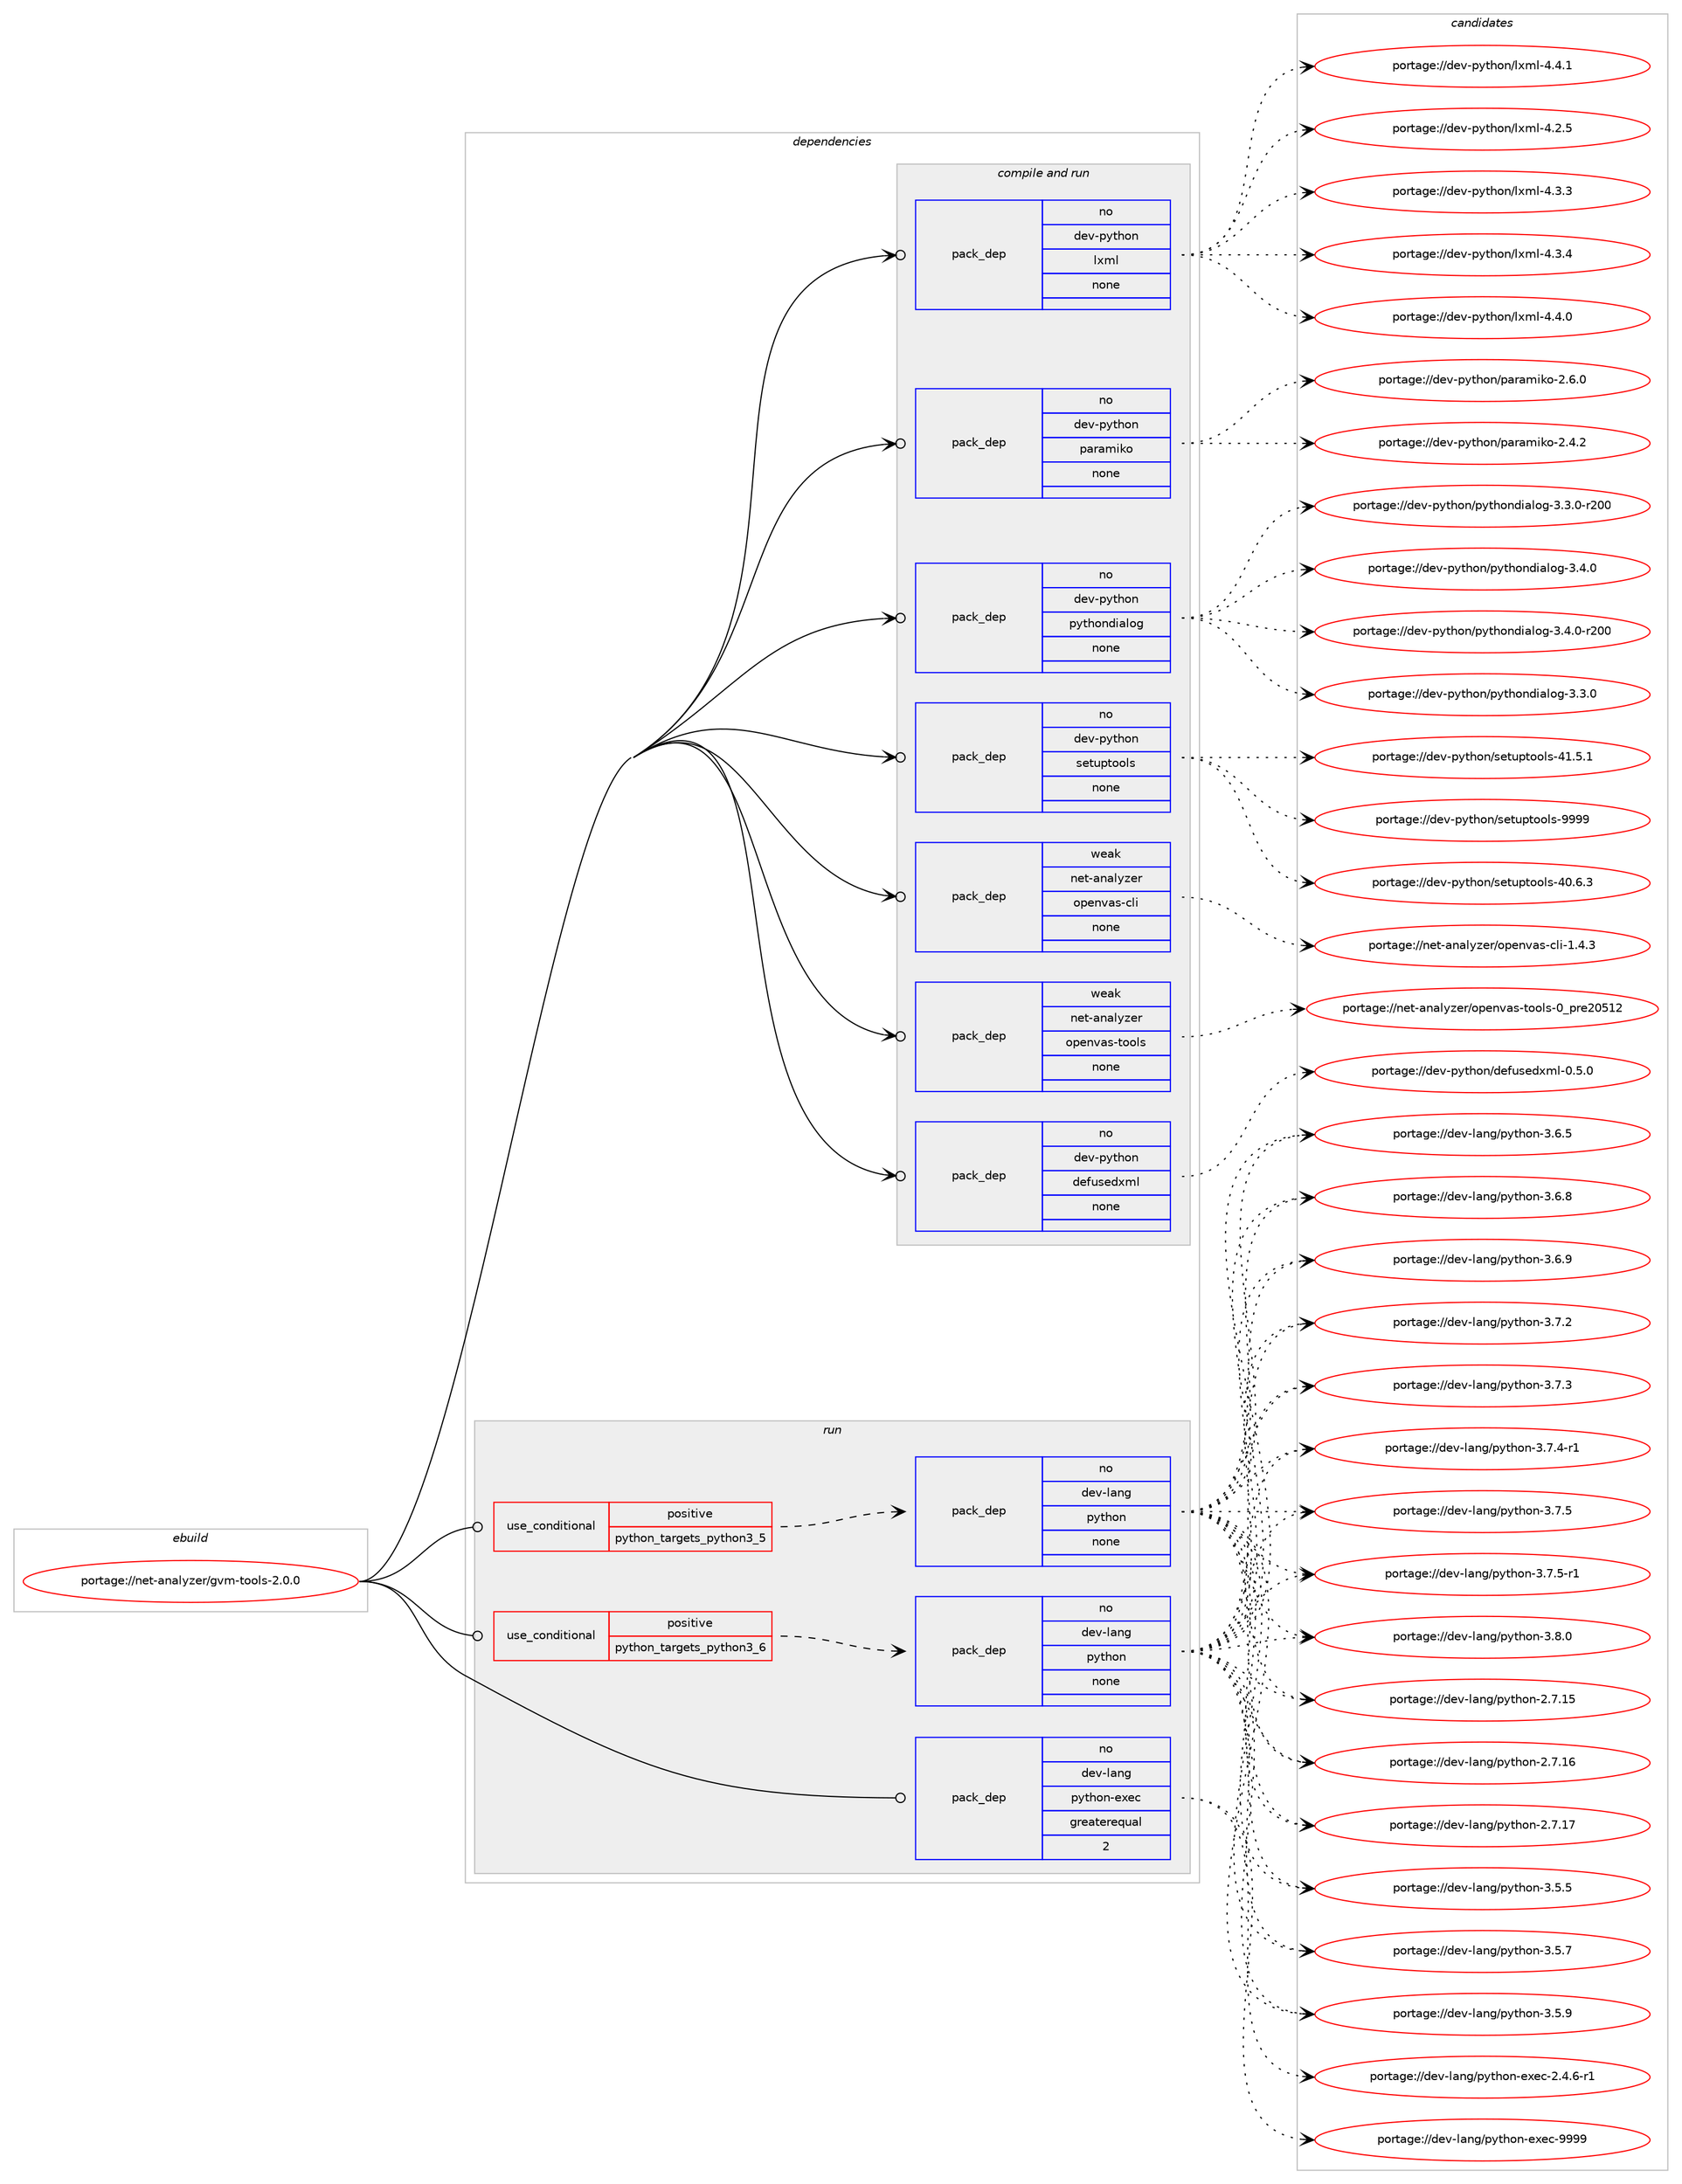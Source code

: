 digraph prolog {

# *************
# Graph options
# *************

newrank=true;
concentrate=true;
compound=true;
graph [rankdir=LR,fontname=Helvetica,fontsize=10,ranksep=1.5];#, ranksep=2.5, nodesep=0.2];
edge  [arrowhead=vee];
node  [fontname=Helvetica,fontsize=10];

# **********
# The ebuild
# **********

subgraph cluster_leftcol {
color=gray;
rank=same;
label=<<i>ebuild</i>>;
id [label="portage://net-analyzer/gvm-tools-2.0.0", color=red, width=4, href="../net-analyzer/gvm-tools-2.0.0.svg"];
}

# ****************
# The dependencies
# ****************

subgraph cluster_midcol {
color=gray;
label=<<i>dependencies</i>>;
subgraph cluster_compile {
fillcolor="#eeeeee";
style=filled;
label=<<i>compile</i>>;
}
subgraph cluster_compileandrun {
fillcolor="#eeeeee";
style=filled;
label=<<i>compile and run</i>>;
subgraph pack253481 {
dependency345269 [label=<<TABLE BORDER="0" CELLBORDER="1" CELLSPACING="0" CELLPADDING="4" WIDTH="220"><TR><TD ROWSPAN="6" CELLPADDING="30">pack_dep</TD></TR><TR><TD WIDTH="110">no</TD></TR><TR><TD>dev-python</TD></TR><TR><TD>defusedxml</TD></TR><TR><TD>none</TD></TR><TR><TD></TD></TR></TABLE>>, shape=none, color=blue];
}
id:e -> dependency345269:w [weight=20,style="solid",arrowhead="odotvee"];
subgraph pack253482 {
dependency345270 [label=<<TABLE BORDER="0" CELLBORDER="1" CELLSPACING="0" CELLPADDING="4" WIDTH="220"><TR><TD ROWSPAN="6" CELLPADDING="30">pack_dep</TD></TR><TR><TD WIDTH="110">no</TD></TR><TR><TD>dev-python</TD></TR><TR><TD>lxml</TD></TR><TR><TD>none</TD></TR><TR><TD></TD></TR></TABLE>>, shape=none, color=blue];
}
id:e -> dependency345270:w [weight=20,style="solid",arrowhead="odotvee"];
subgraph pack253483 {
dependency345271 [label=<<TABLE BORDER="0" CELLBORDER="1" CELLSPACING="0" CELLPADDING="4" WIDTH="220"><TR><TD ROWSPAN="6" CELLPADDING="30">pack_dep</TD></TR><TR><TD WIDTH="110">no</TD></TR><TR><TD>dev-python</TD></TR><TR><TD>paramiko</TD></TR><TR><TD>none</TD></TR><TR><TD></TD></TR></TABLE>>, shape=none, color=blue];
}
id:e -> dependency345271:w [weight=20,style="solid",arrowhead="odotvee"];
subgraph pack253484 {
dependency345272 [label=<<TABLE BORDER="0" CELLBORDER="1" CELLSPACING="0" CELLPADDING="4" WIDTH="220"><TR><TD ROWSPAN="6" CELLPADDING="30">pack_dep</TD></TR><TR><TD WIDTH="110">no</TD></TR><TR><TD>dev-python</TD></TR><TR><TD>pythondialog</TD></TR><TR><TD>none</TD></TR><TR><TD></TD></TR></TABLE>>, shape=none, color=blue];
}
id:e -> dependency345272:w [weight=20,style="solid",arrowhead="odotvee"];
subgraph pack253485 {
dependency345273 [label=<<TABLE BORDER="0" CELLBORDER="1" CELLSPACING="0" CELLPADDING="4" WIDTH="220"><TR><TD ROWSPAN="6" CELLPADDING="30">pack_dep</TD></TR><TR><TD WIDTH="110">no</TD></TR><TR><TD>dev-python</TD></TR><TR><TD>setuptools</TD></TR><TR><TD>none</TD></TR><TR><TD></TD></TR></TABLE>>, shape=none, color=blue];
}
id:e -> dependency345273:w [weight=20,style="solid",arrowhead="odotvee"];
subgraph pack253486 {
dependency345274 [label=<<TABLE BORDER="0" CELLBORDER="1" CELLSPACING="0" CELLPADDING="4" WIDTH="220"><TR><TD ROWSPAN="6" CELLPADDING="30">pack_dep</TD></TR><TR><TD WIDTH="110">weak</TD></TR><TR><TD>net-analyzer</TD></TR><TR><TD>openvas-cli</TD></TR><TR><TD>none</TD></TR><TR><TD></TD></TR></TABLE>>, shape=none, color=blue];
}
id:e -> dependency345274:w [weight=20,style="solid",arrowhead="odotvee"];
subgraph pack253487 {
dependency345275 [label=<<TABLE BORDER="0" CELLBORDER="1" CELLSPACING="0" CELLPADDING="4" WIDTH="220"><TR><TD ROWSPAN="6" CELLPADDING="30">pack_dep</TD></TR><TR><TD WIDTH="110">weak</TD></TR><TR><TD>net-analyzer</TD></TR><TR><TD>openvas-tools</TD></TR><TR><TD>none</TD></TR><TR><TD></TD></TR></TABLE>>, shape=none, color=blue];
}
id:e -> dependency345275:w [weight=20,style="solid",arrowhead="odotvee"];
}
subgraph cluster_run {
fillcolor="#eeeeee";
style=filled;
label=<<i>run</i>>;
subgraph cond86130 {
dependency345276 [label=<<TABLE BORDER="0" CELLBORDER="1" CELLSPACING="0" CELLPADDING="4"><TR><TD ROWSPAN="3" CELLPADDING="10">use_conditional</TD></TR><TR><TD>positive</TD></TR><TR><TD>python_targets_python3_5</TD></TR></TABLE>>, shape=none, color=red];
subgraph pack253488 {
dependency345277 [label=<<TABLE BORDER="0" CELLBORDER="1" CELLSPACING="0" CELLPADDING="4" WIDTH="220"><TR><TD ROWSPAN="6" CELLPADDING="30">pack_dep</TD></TR><TR><TD WIDTH="110">no</TD></TR><TR><TD>dev-lang</TD></TR><TR><TD>python</TD></TR><TR><TD>none</TD></TR><TR><TD></TD></TR></TABLE>>, shape=none, color=blue];
}
dependency345276:e -> dependency345277:w [weight=20,style="dashed",arrowhead="vee"];
}
id:e -> dependency345276:w [weight=20,style="solid",arrowhead="odot"];
subgraph cond86131 {
dependency345278 [label=<<TABLE BORDER="0" CELLBORDER="1" CELLSPACING="0" CELLPADDING="4"><TR><TD ROWSPAN="3" CELLPADDING="10">use_conditional</TD></TR><TR><TD>positive</TD></TR><TR><TD>python_targets_python3_6</TD></TR></TABLE>>, shape=none, color=red];
subgraph pack253489 {
dependency345279 [label=<<TABLE BORDER="0" CELLBORDER="1" CELLSPACING="0" CELLPADDING="4" WIDTH="220"><TR><TD ROWSPAN="6" CELLPADDING="30">pack_dep</TD></TR><TR><TD WIDTH="110">no</TD></TR><TR><TD>dev-lang</TD></TR><TR><TD>python</TD></TR><TR><TD>none</TD></TR><TR><TD></TD></TR></TABLE>>, shape=none, color=blue];
}
dependency345278:e -> dependency345279:w [weight=20,style="dashed",arrowhead="vee"];
}
id:e -> dependency345278:w [weight=20,style="solid",arrowhead="odot"];
subgraph pack253490 {
dependency345280 [label=<<TABLE BORDER="0" CELLBORDER="1" CELLSPACING="0" CELLPADDING="4" WIDTH="220"><TR><TD ROWSPAN="6" CELLPADDING="30">pack_dep</TD></TR><TR><TD WIDTH="110">no</TD></TR><TR><TD>dev-lang</TD></TR><TR><TD>python-exec</TD></TR><TR><TD>greaterequal</TD></TR><TR><TD>2</TD></TR></TABLE>>, shape=none, color=blue];
}
id:e -> dependency345280:w [weight=20,style="solid",arrowhead="odot"];
}
}

# **************
# The candidates
# **************

subgraph cluster_choices {
rank=same;
color=gray;
label=<<i>candidates</i>>;

subgraph choice253481 {
color=black;
nodesep=1;
choiceportage1001011184511212111610411111047100101102117115101100120109108454846534648 [label="portage://dev-python/defusedxml-0.5.0", color=red, width=4,href="../dev-python/defusedxml-0.5.0.svg"];
dependency345269:e -> choiceportage1001011184511212111610411111047100101102117115101100120109108454846534648:w [style=dotted,weight="100"];
}
subgraph choice253482 {
color=black;
nodesep=1;
choiceportage1001011184511212111610411111047108120109108455246504653 [label="portage://dev-python/lxml-4.2.5", color=red, width=4,href="../dev-python/lxml-4.2.5.svg"];
choiceportage1001011184511212111610411111047108120109108455246514651 [label="portage://dev-python/lxml-4.3.3", color=red, width=4,href="../dev-python/lxml-4.3.3.svg"];
choiceportage1001011184511212111610411111047108120109108455246514652 [label="portage://dev-python/lxml-4.3.4", color=red, width=4,href="../dev-python/lxml-4.3.4.svg"];
choiceportage1001011184511212111610411111047108120109108455246524648 [label="portage://dev-python/lxml-4.4.0", color=red, width=4,href="../dev-python/lxml-4.4.0.svg"];
choiceportage1001011184511212111610411111047108120109108455246524649 [label="portage://dev-python/lxml-4.4.1", color=red, width=4,href="../dev-python/lxml-4.4.1.svg"];
dependency345270:e -> choiceportage1001011184511212111610411111047108120109108455246504653:w [style=dotted,weight="100"];
dependency345270:e -> choiceportage1001011184511212111610411111047108120109108455246514651:w [style=dotted,weight="100"];
dependency345270:e -> choiceportage1001011184511212111610411111047108120109108455246514652:w [style=dotted,weight="100"];
dependency345270:e -> choiceportage1001011184511212111610411111047108120109108455246524648:w [style=dotted,weight="100"];
dependency345270:e -> choiceportage1001011184511212111610411111047108120109108455246524649:w [style=dotted,weight="100"];
}
subgraph choice253483 {
color=black;
nodesep=1;
choiceportage10010111845112121116104111110471129711497109105107111455046524650 [label="portage://dev-python/paramiko-2.4.2", color=red, width=4,href="../dev-python/paramiko-2.4.2.svg"];
choiceportage10010111845112121116104111110471129711497109105107111455046544648 [label="portage://dev-python/paramiko-2.6.0", color=red, width=4,href="../dev-python/paramiko-2.6.0.svg"];
dependency345271:e -> choiceportage10010111845112121116104111110471129711497109105107111455046524650:w [style=dotted,weight="100"];
dependency345271:e -> choiceportage10010111845112121116104111110471129711497109105107111455046544648:w [style=dotted,weight="100"];
}
subgraph choice253484 {
color=black;
nodesep=1;
choiceportage100101118451121211161041111104711212111610411111010010597108111103455146514648 [label="portage://dev-python/pythondialog-3.3.0", color=red, width=4,href="../dev-python/pythondialog-3.3.0.svg"];
choiceportage10010111845112121116104111110471121211161041111101001059710811110345514651464845114504848 [label="portage://dev-python/pythondialog-3.3.0-r200", color=red, width=4,href="../dev-python/pythondialog-3.3.0-r200.svg"];
choiceportage100101118451121211161041111104711212111610411111010010597108111103455146524648 [label="portage://dev-python/pythondialog-3.4.0", color=red, width=4,href="../dev-python/pythondialog-3.4.0.svg"];
choiceportage10010111845112121116104111110471121211161041111101001059710811110345514652464845114504848 [label="portage://dev-python/pythondialog-3.4.0-r200", color=red, width=4,href="../dev-python/pythondialog-3.4.0-r200.svg"];
dependency345272:e -> choiceportage100101118451121211161041111104711212111610411111010010597108111103455146514648:w [style=dotted,weight="100"];
dependency345272:e -> choiceportage10010111845112121116104111110471121211161041111101001059710811110345514651464845114504848:w [style=dotted,weight="100"];
dependency345272:e -> choiceportage100101118451121211161041111104711212111610411111010010597108111103455146524648:w [style=dotted,weight="100"];
dependency345272:e -> choiceportage10010111845112121116104111110471121211161041111101001059710811110345514652464845114504848:w [style=dotted,weight="100"];
}
subgraph choice253485 {
color=black;
nodesep=1;
choiceportage100101118451121211161041111104711510111611711211611111110811545524846544651 [label="portage://dev-python/setuptools-40.6.3", color=red, width=4,href="../dev-python/setuptools-40.6.3.svg"];
choiceportage100101118451121211161041111104711510111611711211611111110811545524946534649 [label="portage://dev-python/setuptools-41.5.1", color=red, width=4,href="../dev-python/setuptools-41.5.1.svg"];
choiceportage10010111845112121116104111110471151011161171121161111111081154557575757 [label="portage://dev-python/setuptools-9999", color=red, width=4,href="../dev-python/setuptools-9999.svg"];
dependency345273:e -> choiceportage100101118451121211161041111104711510111611711211611111110811545524846544651:w [style=dotted,weight="100"];
dependency345273:e -> choiceportage100101118451121211161041111104711510111611711211611111110811545524946534649:w [style=dotted,weight="100"];
dependency345273:e -> choiceportage10010111845112121116104111110471151011161171121161111111081154557575757:w [style=dotted,weight="100"];
}
subgraph choice253486 {
color=black;
nodesep=1;
choiceportage11010111645971109710812112210111447111112101110118971154599108105454946524651 [label="portage://net-analyzer/openvas-cli-1.4.3", color=red, width=4,href="../net-analyzer/openvas-cli-1.4.3.svg"];
dependency345274:e -> choiceportage11010111645971109710812112210111447111112101110118971154599108105454946524651:w [style=dotted,weight="100"];
}
subgraph choice253487 {
color=black;
nodesep=1;
choiceportage1101011164597110971081211221011144711111210111011897115451161111111081154548951121141015048534950 [label="portage://net-analyzer/openvas-tools-0_pre20512", color=red, width=4,href="../net-analyzer/openvas-tools-0_pre20512.svg"];
dependency345275:e -> choiceportage1101011164597110971081211221011144711111210111011897115451161111111081154548951121141015048534950:w [style=dotted,weight="100"];
}
subgraph choice253488 {
color=black;
nodesep=1;
choiceportage10010111845108971101034711212111610411111045504655464953 [label="portage://dev-lang/python-2.7.15", color=red, width=4,href="../dev-lang/python-2.7.15.svg"];
choiceportage10010111845108971101034711212111610411111045504655464954 [label="portage://dev-lang/python-2.7.16", color=red, width=4,href="../dev-lang/python-2.7.16.svg"];
choiceportage10010111845108971101034711212111610411111045504655464955 [label="portage://dev-lang/python-2.7.17", color=red, width=4,href="../dev-lang/python-2.7.17.svg"];
choiceportage100101118451089711010347112121116104111110455146534653 [label="portage://dev-lang/python-3.5.5", color=red, width=4,href="../dev-lang/python-3.5.5.svg"];
choiceportage100101118451089711010347112121116104111110455146534655 [label="portage://dev-lang/python-3.5.7", color=red, width=4,href="../dev-lang/python-3.5.7.svg"];
choiceportage100101118451089711010347112121116104111110455146534657 [label="portage://dev-lang/python-3.5.9", color=red, width=4,href="../dev-lang/python-3.5.9.svg"];
choiceportage100101118451089711010347112121116104111110455146544653 [label="portage://dev-lang/python-3.6.5", color=red, width=4,href="../dev-lang/python-3.6.5.svg"];
choiceportage100101118451089711010347112121116104111110455146544656 [label="portage://dev-lang/python-3.6.8", color=red, width=4,href="../dev-lang/python-3.6.8.svg"];
choiceportage100101118451089711010347112121116104111110455146544657 [label="portage://dev-lang/python-3.6.9", color=red, width=4,href="../dev-lang/python-3.6.9.svg"];
choiceportage100101118451089711010347112121116104111110455146554650 [label="portage://dev-lang/python-3.7.2", color=red, width=4,href="../dev-lang/python-3.7.2.svg"];
choiceportage100101118451089711010347112121116104111110455146554651 [label="portage://dev-lang/python-3.7.3", color=red, width=4,href="../dev-lang/python-3.7.3.svg"];
choiceportage1001011184510897110103471121211161041111104551465546524511449 [label="portage://dev-lang/python-3.7.4-r1", color=red, width=4,href="../dev-lang/python-3.7.4-r1.svg"];
choiceportage100101118451089711010347112121116104111110455146554653 [label="portage://dev-lang/python-3.7.5", color=red, width=4,href="../dev-lang/python-3.7.5.svg"];
choiceportage1001011184510897110103471121211161041111104551465546534511449 [label="portage://dev-lang/python-3.7.5-r1", color=red, width=4,href="../dev-lang/python-3.7.5-r1.svg"];
choiceportage100101118451089711010347112121116104111110455146564648 [label="portage://dev-lang/python-3.8.0", color=red, width=4,href="../dev-lang/python-3.8.0.svg"];
dependency345277:e -> choiceportage10010111845108971101034711212111610411111045504655464953:w [style=dotted,weight="100"];
dependency345277:e -> choiceportage10010111845108971101034711212111610411111045504655464954:w [style=dotted,weight="100"];
dependency345277:e -> choiceportage10010111845108971101034711212111610411111045504655464955:w [style=dotted,weight="100"];
dependency345277:e -> choiceportage100101118451089711010347112121116104111110455146534653:w [style=dotted,weight="100"];
dependency345277:e -> choiceportage100101118451089711010347112121116104111110455146534655:w [style=dotted,weight="100"];
dependency345277:e -> choiceportage100101118451089711010347112121116104111110455146534657:w [style=dotted,weight="100"];
dependency345277:e -> choiceportage100101118451089711010347112121116104111110455146544653:w [style=dotted,weight="100"];
dependency345277:e -> choiceportage100101118451089711010347112121116104111110455146544656:w [style=dotted,weight="100"];
dependency345277:e -> choiceportage100101118451089711010347112121116104111110455146544657:w [style=dotted,weight="100"];
dependency345277:e -> choiceportage100101118451089711010347112121116104111110455146554650:w [style=dotted,weight="100"];
dependency345277:e -> choiceportage100101118451089711010347112121116104111110455146554651:w [style=dotted,weight="100"];
dependency345277:e -> choiceportage1001011184510897110103471121211161041111104551465546524511449:w [style=dotted,weight="100"];
dependency345277:e -> choiceportage100101118451089711010347112121116104111110455146554653:w [style=dotted,weight="100"];
dependency345277:e -> choiceportage1001011184510897110103471121211161041111104551465546534511449:w [style=dotted,weight="100"];
dependency345277:e -> choiceportage100101118451089711010347112121116104111110455146564648:w [style=dotted,weight="100"];
}
subgraph choice253489 {
color=black;
nodesep=1;
choiceportage10010111845108971101034711212111610411111045504655464953 [label="portage://dev-lang/python-2.7.15", color=red, width=4,href="../dev-lang/python-2.7.15.svg"];
choiceportage10010111845108971101034711212111610411111045504655464954 [label="portage://dev-lang/python-2.7.16", color=red, width=4,href="../dev-lang/python-2.7.16.svg"];
choiceportage10010111845108971101034711212111610411111045504655464955 [label="portage://dev-lang/python-2.7.17", color=red, width=4,href="../dev-lang/python-2.7.17.svg"];
choiceportage100101118451089711010347112121116104111110455146534653 [label="portage://dev-lang/python-3.5.5", color=red, width=4,href="../dev-lang/python-3.5.5.svg"];
choiceportage100101118451089711010347112121116104111110455146534655 [label="portage://dev-lang/python-3.5.7", color=red, width=4,href="../dev-lang/python-3.5.7.svg"];
choiceportage100101118451089711010347112121116104111110455146534657 [label="portage://dev-lang/python-3.5.9", color=red, width=4,href="../dev-lang/python-3.5.9.svg"];
choiceportage100101118451089711010347112121116104111110455146544653 [label="portage://dev-lang/python-3.6.5", color=red, width=4,href="../dev-lang/python-3.6.5.svg"];
choiceportage100101118451089711010347112121116104111110455146544656 [label="portage://dev-lang/python-3.6.8", color=red, width=4,href="../dev-lang/python-3.6.8.svg"];
choiceportage100101118451089711010347112121116104111110455146544657 [label="portage://dev-lang/python-3.6.9", color=red, width=4,href="../dev-lang/python-3.6.9.svg"];
choiceportage100101118451089711010347112121116104111110455146554650 [label="portage://dev-lang/python-3.7.2", color=red, width=4,href="../dev-lang/python-3.7.2.svg"];
choiceportage100101118451089711010347112121116104111110455146554651 [label="portage://dev-lang/python-3.7.3", color=red, width=4,href="../dev-lang/python-3.7.3.svg"];
choiceportage1001011184510897110103471121211161041111104551465546524511449 [label="portage://dev-lang/python-3.7.4-r1", color=red, width=4,href="../dev-lang/python-3.7.4-r1.svg"];
choiceportage100101118451089711010347112121116104111110455146554653 [label="portage://dev-lang/python-3.7.5", color=red, width=4,href="../dev-lang/python-3.7.5.svg"];
choiceportage1001011184510897110103471121211161041111104551465546534511449 [label="portage://dev-lang/python-3.7.5-r1", color=red, width=4,href="../dev-lang/python-3.7.5-r1.svg"];
choiceportage100101118451089711010347112121116104111110455146564648 [label="portage://dev-lang/python-3.8.0", color=red, width=4,href="../dev-lang/python-3.8.0.svg"];
dependency345279:e -> choiceportage10010111845108971101034711212111610411111045504655464953:w [style=dotted,weight="100"];
dependency345279:e -> choiceportage10010111845108971101034711212111610411111045504655464954:w [style=dotted,weight="100"];
dependency345279:e -> choiceportage10010111845108971101034711212111610411111045504655464955:w [style=dotted,weight="100"];
dependency345279:e -> choiceportage100101118451089711010347112121116104111110455146534653:w [style=dotted,weight="100"];
dependency345279:e -> choiceportage100101118451089711010347112121116104111110455146534655:w [style=dotted,weight="100"];
dependency345279:e -> choiceportage100101118451089711010347112121116104111110455146534657:w [style=dotted,weight="100"];
dependency345279:e -> choiceportage100101118451089711010347112121116104111110455146544653:w [style=dotted,weight="100"];
dependency345279:e -> choiceportage100101118451089711010347112121116104111110455146544656:w [style=dotted,weight="100"];
dependency345279:e -> choiceportage100101118451089711010347112121116104111110455146544657:w [style=dotted,weight="100"];
dependency345279:e -> choiceportage100101118451089711010347112121116104111110455146554650:w [style=dotted,weight="100"];
dependency345279:e -> choiceportage100101118451089711010347112121116104111110455146554651:w [style=dotted,weight="100"];
dependency345279:e -> choiceportage1001011184510897110103471121211161041111104551465546524511449:w [style=dotted,weight="100"];
dependency345279:e -> choiceportage100101118451089711010347112121116104111110455146554653:w [style=dotted,weight="100"];
dependency345279:e -> choiceportage1001011184510897110103471121211161041111104551465546534511449:w [style=dotted,weight="100"];
dependency345279:e -> choiceportage100101118451089711010347112121116104111110455146564648:w [style=dotted,weight="100"];
}
subgraph choice253490 {
color=black;
nodesep=1;
choiceportage10010111845108971101034711212111610411111045101120101994550465246544511449 [label="portage://dev-lang/python-exec-2.4.6-r1", color=red, width=4,href="../dev-lang/python-exec-2.4.6-r1.svg"];
choiceportage10010111845108971101034711212111610411111045101120101994557575757 [label="portage://dev-lang/python-exec-9999", color=red, width=4,href="../dev-lang/python-exec-9999.svg"];
dependency345280:e -> choiceportage10010111845108971101034711212111610411111045101120101994550465246544511449:w [style=dotted,weight="100"];
dependency345280:e -> choiceportage10010111845108971101034711212111610411111045101120101994557575757:w [style=dotted,weight="100"];
}
}

}
